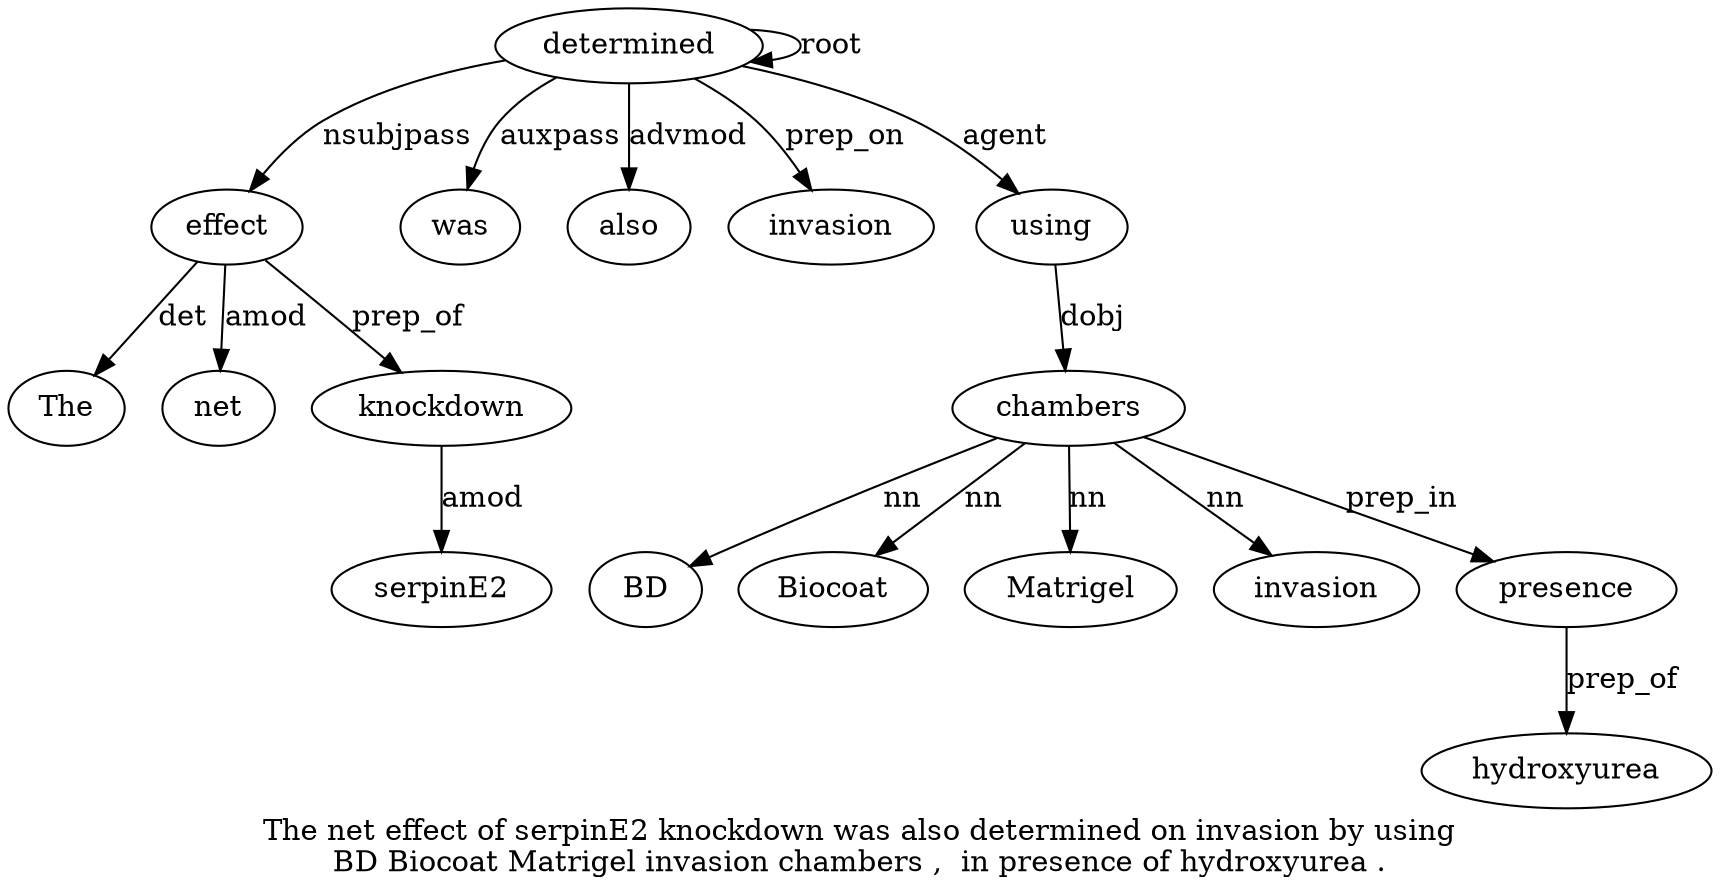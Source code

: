 digraph "The net effect of serpinE2 knockdown was also determined on invasion by using BD Biocoat Matrigel invasion chambers ,  in presence of hydroxyurea ." {
label="The net effect of serpinE2 knockdown was also determined on invasion by using
BD Biocoat Matrigel invasion chambers ,  in presence of hydroxyurea .";
effect3 [style=filled, fillcolor=white, label=effect];
The1 [style=filled, fillcolor=white, label=The];
effect3 -> The1  [label=det];
net2 [style=filled, fillcolor=white, label=net];
effect3 -> net2  [label=amod];
determined9 [style=filled, fillcolor=white, label=determined];
determined9 -> effect3  [label=nsubjpass];
knockdown6 [style=filled, fillcolor=white, label=knockdown];
serpinE25 [style=filled, fillcolor=white, label=serpinE2];
knockdown6 -> serpinE25  [label=amod];
effect3 -> knockdown6  [label=prep_of];
was7 [style=filled, fillcolor=white, label=was];
determined9 -> was7  [label=auxpass];
also8 [style=filled, fillcolor=white, label=also];
determined9 -> also8  [label=advmod];
determined9 -> determined9  [label=root];
invasion11 [style=filled, fillcolor=white, label=invasion];
determined9 -> invasion11  [label=prep_on];
using13 [style=filled, fillcolor=white, label=using];
determined9 -> using13  [label=agent];
chambers18 [style=filled, fillcolor=white, label=chambers];
BD14 [style=filled, fillcolor=white, label=BD];
chambers18 -> BD14  [label=nn];
Biocoat15 [style=filled, fillcolor=white, label=Biocoat];
chambers18 -> Biocoat15  [label=nn];
Matrigel16 [style=filled, fillcolor=white, label=Matrigel];
chambers18 -> Matrigel16  [label=nn];
invasion17 [style=filled, fillcolor=white, label=invasion];
chambers18 -> invasion17  [label=nn];
using13 -> chambers18  [label=dobj];
presence21 [style=filled, fillcolor=white, label=presence];
chambers18 -> presence21  [label=prep_in];
hydroxyurea23 [style=filled, fillcolor=white, label=hydroxyurea];
presence21 -> hydroxyurea23  [label=prep_of];
}
